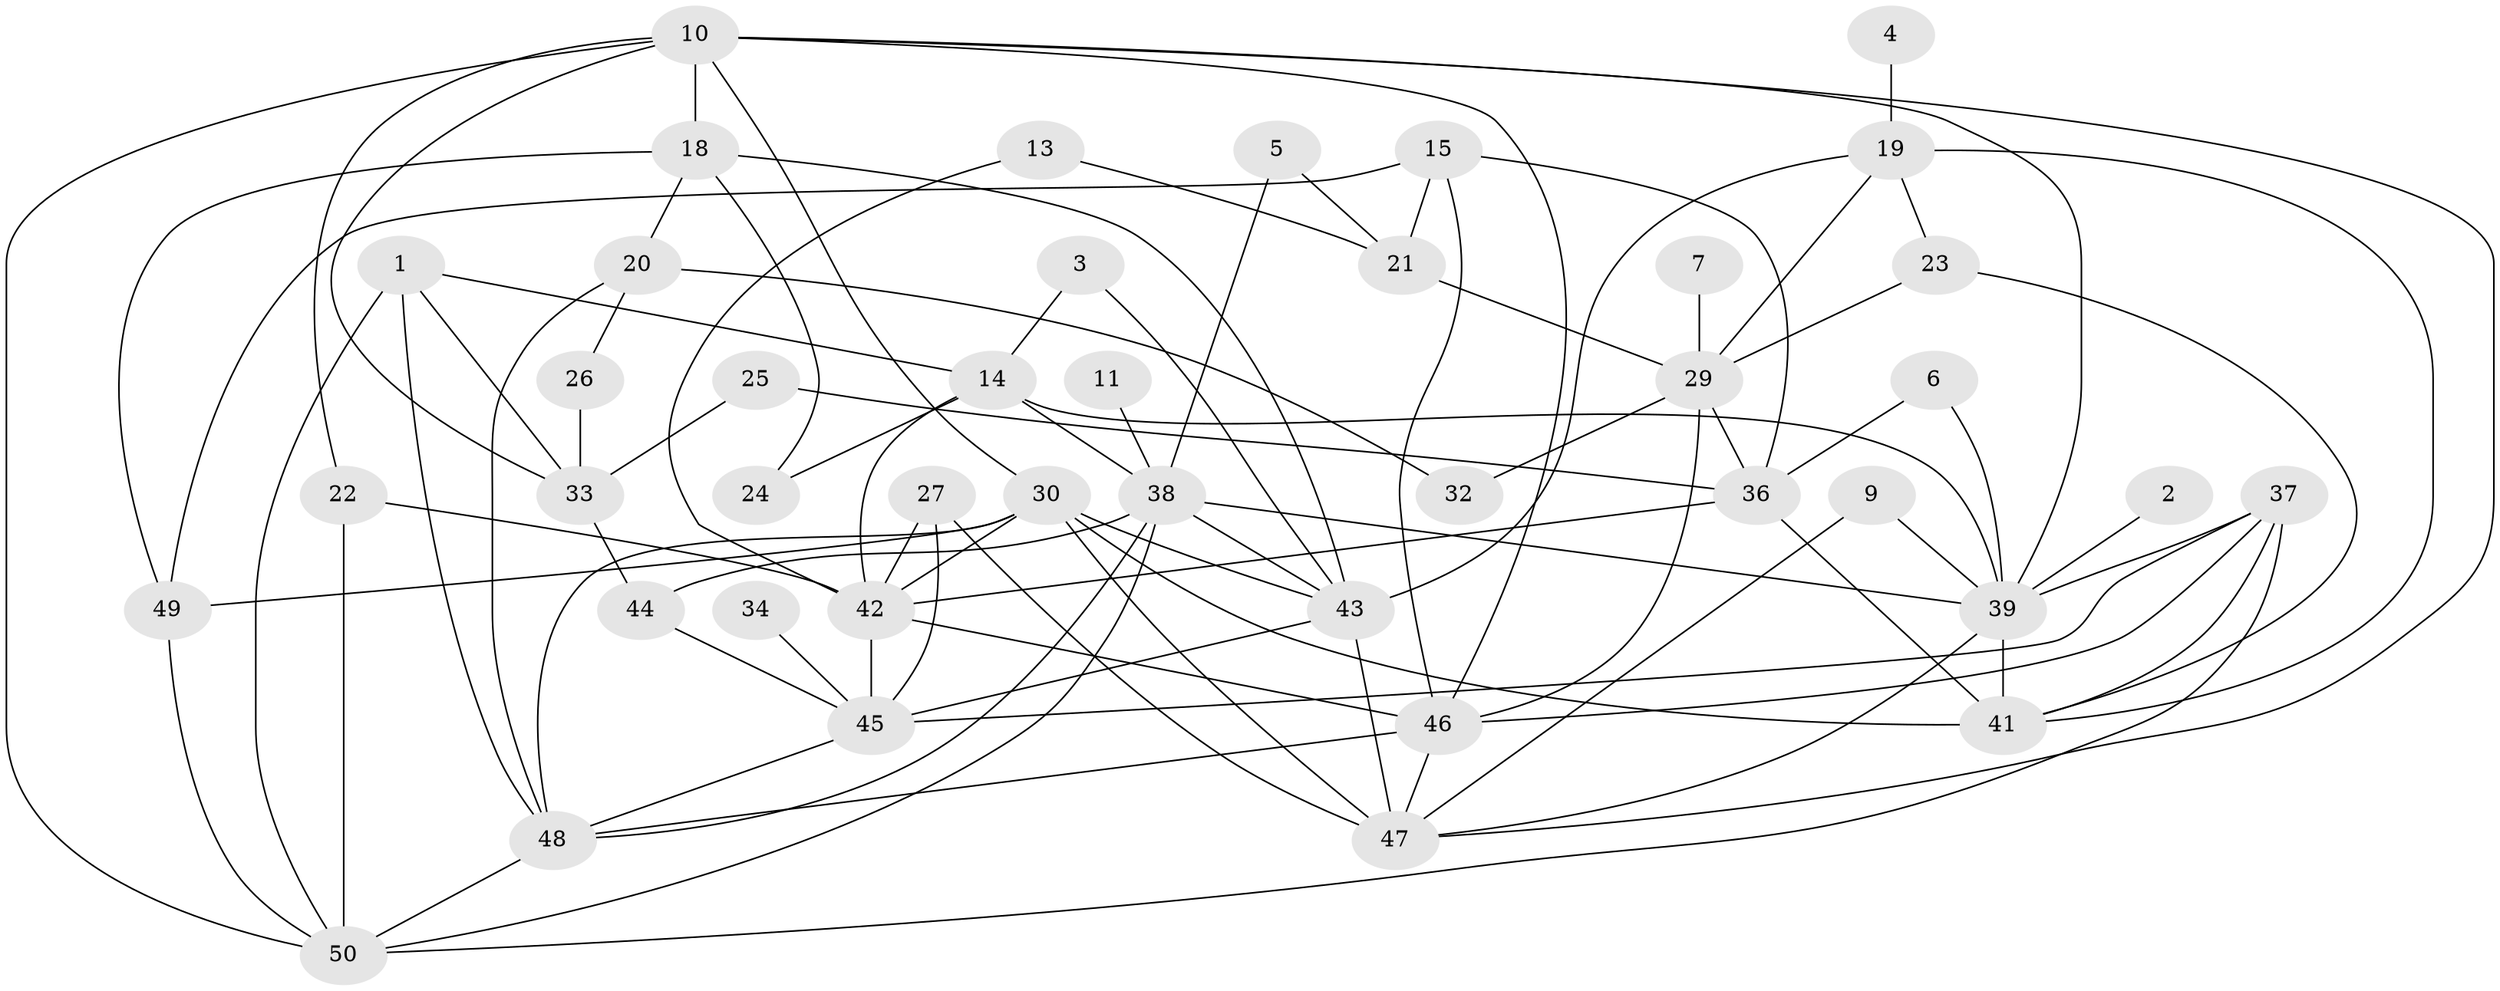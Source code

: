 // original degree distribution, {2: 0.21212121212121213, 1: 0.15151515151515152, 6: 0.06060606060606061, 3: 0.1919191919191919, 4: 0.18181818181818182, 5: 0.1111111111111111, 7: 0.010101010101010102, 0: 0.0707070707070707, 8: 0.010101010101010102}
// Generated by graph-tools (version 1.1) at 2025/49/03/09/25 03:49:05]
// undirected, 42 vertices, 91 edges
graph export_dot {
graph [start="1"]
  node [color=gray90,style=filled];
  1;
  2;
  3;
  4;
  5;
  6;
  7;
  9;
  10;
  11;
  13;
  14;
  15;
  18;
  19;
  20;
  21;
  22;
  23;
  24;
  25;
  26;
  27;
  29;
  30;
  32;
  33;
  34;
  36;
  37;
  38;
  39;
  41;
  42;
  43;
  44;
  45;
  46;
  47;
  48;
  49;
  50;
  1 -- 14 [weight=1.0];
  1 -- 33 [weight=1.0];
  1 -- 48 [weight=1.0];
  1 -- 50 [weight=1.0];
  2 -- 39 [weight=1.0];
  3 -- 14 [weight=1.0];
  3 -- 43 [weight=1.0];
  4 -- 19 [weight=1.0];
  5 -- 21 [weight=1.0];
  5 -- 38 [weight=1.0];
  6 -- 36 [weight=1.0];
  6 -- 39 [weight=1.0];
  7 -- 29 [weight=1.0];
  9 -- 39 [weight=1.0];
  9 -- 47 [weight=1.0];
  10 -- 18 [weight=1.0];
  10 -- 22 [weight=1.0];
  10 -- 30 [weight=1.0];
  10 -- 33 [weight=2.0];
  10 -- 39 [weight=1.0];
  10 -- 46 [weight=1.0];
  10 -- 47 [weight=1.0];
  10 -- 50 [weight=1.0];
  11 -- 38 [weight=1.0];
  13 -- 21 [weight=1.0];
  13 -- 42 [weight=1.0];
  14 -- 24 [weight=1.0];
  14 -- 38 [weight=1.0];
  14 -- 39 [weight=1.0];
  14 -- 42 [weight=1.0];
  15 -- 21 [weight=1.0];
  15 -- 36 [weight=1.0];
  15 -- 46 [weight=1.0];
  15 -- 49 [weight=1.0];
  18 -- 20 [weight=1.0];
  18 -- 24 [weight=1.0];
  18 -- 43 [weight=1.0];
  18 -- 49 [weight=1.0];
  19 -- 23 [weight=1.0];
  19 -- 29 [weight=1.0];
  19 -- 41 [weight=1.0];
  19 -- 43 [weight=1.0];
  20 -- 26 [weight=1.0];
  20 -- 32 [weight=1.0];
  20 -- 48 [weight=1.0];
  21 -- 29 [weight=1.0];
  22 -- 42 [weight=1.0];
  22 -- 50 [weight=1.0];
  23 -- 29 [weight=1.0];
  23 -- 41 [weight=1.0];
  25 -- 33 [weight=1.0];
  25 -- 36 [weight=1.0];
  26 -- 33 [weight=1.0];
  27 -- 42 [weight=2.0];
  27 -- 45 [weight=1.0];
  27 -- 47 [weight=1.0];
  29 -- 32 [weight=1.0];
  29 -- 36 [weight=1.0];
  29 -- 46 [weight=1.0];
  30 -- 41 [weight=1.0];
  30 -- 42 [weight=1.0];
  30 -- 43 [weight=1.0];
  30 -- 47 [weight=1.0];
  30 -- 48 [weight=1.0];
  30 -- 49 [weight=1.0];
  33 -- 44 [weight=1.0];
  34 -- 45 [weight=1.0];
  36 -- 41 [weight=2.0];
  36 -- 42 [weight=1.0];
  37 -- 39 [weight=1.0];
  37 -- 41 [weight=1.0];
  37 -- 45 [weight=1.0];
  37 -- 46 [weight=1.0];
  37 -- 50 [weight=1.0];
  38 -- 39 [weight=1.0];
  38 -- 43 [weight=1.0];
  38 -- 44 [weight=2.0];
  38 -- 48 [weight=1.0];
  38 -- 50 [weight=1.0];
  39 -- 41 [weight=1.0];
  39 -- 47 [weight=1.0];
  42 -- 45 [weight=1.0];
  42 -- 46 [weight=1.0];
  43 -- 45 [weight=1.0];
  43 -- 47 [weight=2.0];
  44 -- 45 [weight=1.0];
  45 -- 48 [weight=1.0];
  46 -- 47 [weight=1.0];
  46 -- 48 [weight=1.0];
  48 -- 50 [weight=1.0];
  49 -- 50 [weight=1.0];
}
